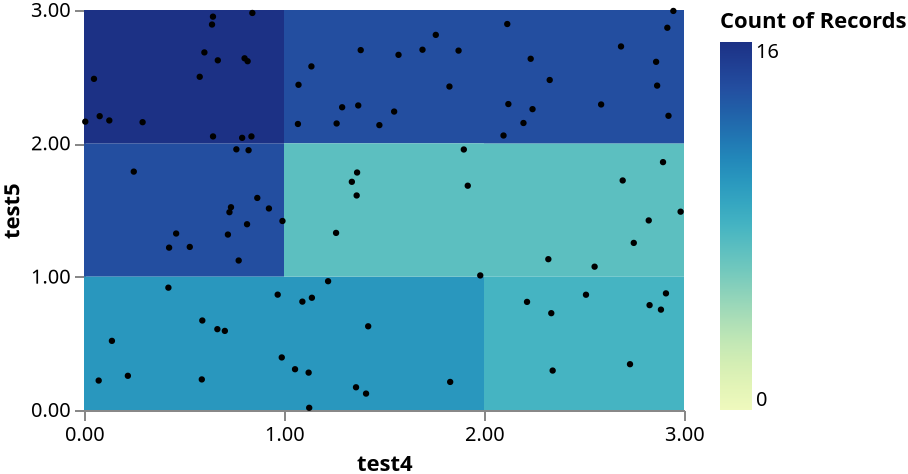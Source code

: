 {
   "$schema": "https://vega.github.io/schema/vega/v5.json",
   "width": 300,
   "height": 200,
   "signals": [
      {
         "name": "max_x_bins",
         "value": 4,
         "description": "Max number X bins",
         "bind": {
            "input": "range",
            "min": 1,
            "max": 100,
            "step": 1
         }
      },
      {
         "name": "max_y_bins",
         "value": 4,
         "description": "Max number Y bins",
         "bind": {
            "input": "range",
            "min": 1,
            "max": 100,
            "step": 1
         }
      },
      {
         "name": "x_name",
         "value": "test4"
      },
      {
         "name": "y_name",
         "value": "test5"
      }
   ],
   "data": [
      {
         "name": "points",
         "values": [
            {
               "test4": 0.8664690649697527,
               "test5": 1.5904874380883884
            },
            {
               "test4": 0.8417930930764828,
               "test5": 2.9777028085512462
            },
            {
               "test4": 0.6447880037231447,
               "test5": 2.950058754720282
            },
            {
               "test4": 2.9830295409679026,
               "test5": 1.4873242948167902
            },
            {
               "test4": 0.7042135110583099,
               "test5": 0.5932692204227227
            },
            {
               "test4": 1.8308997125279447,
               "test5": 0.21045082466236786
            },
            {
               "test4": 0.29298422286806913,
               "test5": 2.158580855815317
            },
            {
               "test4": 1.4102739299105793,
               "test5": 0.12303675677019665
            },
            {
               "test4": 2.6934663789048754,
               "test5": 1.721535084043977
            },
            {
               "test4": 1.139441404140149,
               "test5": 0.8418447965784163
            },
            {
               "test4": 0.21939037403444983,
               "test5": 0.25647187252168624
            },
            {
               "test4": 1.2631490212169985,
               "test5": 2.148905916439709
            },
            {
               "test4": 1.8990718022982414,
               "test5": 1.9537965840818623
            },
            {
               "test4": 0.6451760204002314,
               "test5": 2.0518088681438487
            },
            {
               "test4": 1.0696506825351544,
               "test5": 2.1451775315108783
            },
            {
               "test4": 0.12657025014148138,
               "test5": 2.171567568074236
            },
            {
               "test4": 2.827895989607024,
               "test5": 0.7863795817343414
            },
            {
               "test4": 1.1260055133645248,
               "test5": 0.016524908376419623
            },
            {
               "test4": 1.7589619037538036,
               "test5": 2.81338905156131
            },
            {
               "test4": 1.3392781731072096,
               "test5": 1.7113399911869784
            },
            {
               "test4": 0.4255432159086677,
               "test5": 1.2176877474633852
            },
            {
               "test4": 2.7300370272020023,
               "test5": 0.34348235350382816
            },
            {
               "test4": 0.5915086415695461,
               "test5": 0.6712333550927022
            },
            {
               "test4": 1.6924575918568017,
               "test5": 2.7020618540620776
            },
            {
               "test4": 0.8029054352549942,
               "test5": 2.6377859761354268
            },
            {
               "test4": 1.072520970588048,
               "test5": 2.4390578166680887
            },
            {
               "test4": 0.5288782761218727,
               "test5": 1.2230124495913597
            },
            {
               "test4": 0.9923028814560114,
               "test5": 1.4174976674489583
            },
            {
               "test4": 1.0918838551356023,
               "test5": 0.8127975171827653
            },
            {
               "test4": 0.5786135606034594,
               "test5": 2.4990160850979555
            },
            {
               "test4": 1.3711546130802557,
               "test5": 2.28411005295217
            },
            {
               "test4": 0.8181102649458958,
               "test5": 2.615869728647389
            },
            {
               "test4": 2.9224201584143774,
               "test5": 2.2065367556172975
            },
            {
               "test4": 1.3654703189266224,
               "test5": 1.7811547453726932
            },
            {
               "test4": 2.7488585186542425,
               "test5": 1.2532224203982123
            },
            {
               "test4": 0.601922783664491,
               "test5": 2.681902161449168
            },
            {
               "test4": 0.666840803902546,
               "test5": 0.606216069482281
            },
            {
               "test4": 0.7907624309570326,
               "test5": 2.041295861134346
            },
            {
               "test4": 1.2907319036497864,
               "test5": 2.2705699314656353
            },
            {
               "test4": 0.6401057504441613,
               "test5": 2.891080318355459
            },
            {
               "test4": 1.8727673254859756,
               "test5": 2.6953823782034014
            },
            {
               "test4": 0.4219682694731175,
               "test5": 0.9175087657354574
            },
            {
               "test4": 0.8228271947454912,
               "test5": 1.9483504208937967
            },
            {
               "test4": 2.884733055055867,
               "test5": 0.7527188776836543
            },
            {
               "test4": 1.1231262592915248,
               "test5": 0.2803625404814867
            },
            {
               "test4": 2.6850595241616366,
               "test5": 2.7265930739433517
            },
            {
               "test4": 0.13960616858046704,
               "test5": 0.5184963731080634
            },
            {
               "test4": 2.8657427245068954,
               "test5": 2.432886859683083
            },
            {
               "test4": 2.242616451191,
               "test5": 2.2563977839198897
            },
            {
               "test4": 0.9684684671289207,
               "test5": 0.8651676350713489
            },
            {
               "test4": 1.3601364122612623,
               "test5": 0.1704207637176921
            },
            {
               "test4": 2.823669203381043,
               "test5": 1.4217876123553619
            },
            {
               "test4": 0.7733972100971084,
               "test5": 1.1211745866693892
            },
            {
               "test4": 2.916678439902519,
               "test5": 2.8668379063334815
            },
            {
               "test4": 0.4607256203559976,
               "test5": 1.3235870213559853
            },
            {
               "test4": 1.137023013604243,
               "test5": 2.576978789690692
            },
            {
               "test4": 1.9813004105420897,
               "test5": 1.009258294392007
            },
            {
               "test4": 2.585664809186132,
               "test5": 2.2915156567254567
            },
            {
               "test4": 2.9468017321072644,
               "test5": 2.9929302736327106
            },
            {
               "test4": 0.07845593781827775,
               "test5": 2.203752992433253
            },
            {
               "test4": 1.3835405625605182,
               "test5": 2.6991662968510957
            },
            {
               "test4": 0.5890051457876584,
               "test5": 0.22930444055172605
            },
            {
               "test4": 1.2204475279014333,
               "test5": 0.9658748777808576
            },
            {
               "test4": 2.116320019096803,
               "test5": 2.894847148200067
            },
            {
               "test4": 2.8951136642314252,
               "test5": 1.8590284521984382
            },
            {
               "test4": 0.9888209776631802,
               "test5": 0.3941585453067681
            },
            {
               "test4": 1.476918151959207,
               "test5": 2.1364763288624693
            },
            {
               "test4": 1.9188269305558705,
               "test5": 1.6821780779853541
            },
            {
               "test4": 0.04987967353511058,
               "test5": 2.4836542103570456
            },
            {
               "test4": 2.1973326126194546,
               "test5": 2.1524586694198273
            },
            {
               "test4": 2.121799257738498,
               "test5": 2.2945347490499537
            },
            {
               "test4": 1.5507280783152884,
               "test5": 2.238331688324412
            },
            {
               "test4": 1.5725791398030533,
               "test5": 2.6636856715851414
            },
            {
               "test4": 1.3633224842976266,
               "test5": 1.6089657264775368
            },
            {
               "test4": 2.328533969618821,
               "test5": 2.4750389478778487
            },
            {
               "test4": 2.5530340053609137,
               "test5": 1.0748839869176816
            },
            {
               "test4": 1.055201588977492,
               "test5": 0.3058125568312301
            },
            {
               "test4": 2.860549576905471,
               "test5": 2.6112489855771024
            },
            {
               "test4": 0.7195448832680549,
               "test5": 1.3157676103326956
            },
            {
               "test4": 0.24888599577548254,
               "test5": 1.7879187908760579
            },
            {
               "test4": 1.4209233387618632,
               "test5": 0.6277783127314884
            },
            {
               "test4": 0.7618431883636191,
               "test5": 1.9550288054466411
            },
            {
               "test4": 0.9246303682721094,
               "test5": 1.5114954481664191
            },
            {
               "test4": 2.50993800121491,
               "test5": 0.8644354573503296
            },
            {
               "test4": 2.336412903513777,
               "test5": 0.7261635015404846
            },
            {
               "test4": 0.6690445997395971,
               "test5": 2.6225764813983
            },
            {
               "test4": 0.006351485364444076,
               "test5": 2.1626843335930412
            },
            {
               "test4": 0.7349136306056752,
               "test5": 1.520749470549845
            },
            {
               "test4": 1.8272129710397325,
               "test5": 2.425985564546404
            },
            {
               "test4": 0.727212253489813,
               "test5": 1.4835530513313624
            },
            {
               "test4": 1.2603681658084216,
               "test5": 1.3282538668871293
            },
            {
               "test4": 2.3432852065058327,
               "test5": 0.29575135504584626
            },
            {
               "test4": 0.07341001487980703,
               "test5": 0.2208771764178008
            },
            {
               "test4": 2.0976110704044424,
               "test5": 2.0587084091772674
            },
            {
               "test4": 2.2151583121531324,
               "test5": 0.8108624830953617
            },
            {
               "test4": 0.8152396734771623,
               "test5": 1.39325250958832
            },
            {
               "test4": 2.9097883282349812,
               "test5": 0.8747325698124992
            },
            {
               "test4": 2.233425043800268,
               "test5": 2.6341093289106663
            },
            {
               "test4": 2.3217069871677607,
               "test5": 1.1310924443839587
            },
            {
               "test4": 0.8371531182134472,
               "test5": 2.0519266314801885
            }
         ]
      },
      {
         "name": "heatmap_bins",
         "source": "points",
         "transform": [
            {
               "type": "extent",
               "field": {
                  "signal": "x_name"
               },
               "signal": "x_extent"
            },
            {
               "type": "bin",
               "field": {
                  "signal": "x_name"
               },
               "as": [
                  "x_start",
                  "x_end"
               ],
               "signal": "x_bins",
               "extent": {
                  "signal": "x_extent"
               },
               "maxbins": {
                  "signal": "max_x_bins"
               }
            },
            {
               "type": "extent",
               "field": {
                  "signal": "y_name"
               },
               "signal": "y_extent"
            },
            {
               "type": "bin",
               "field": {
                  "signal": "y_name"
               },
               "as": [
                  "y_start",
                  "y_end"
               ],
               "signal": "y_bins",
               "extent": {
                  "signal": "y_extent"
               },
               "maxbins": {
                  "signal": "max_y_bins"
               }
            },
            {
               "type": "aggregate",
               "groupby": [
                  "x_start",
                  "x_end",
                  "y_start",
                  "y_end"
               ],
               "ops": [
                  "count"
               ],
               "as": [
                  "__count"
               ]
            }
         ]
      }
   ],
   "marks": [
      {
         "name": "marks",
         "type": "rect",
         "style": [
            "rect"
         ],
         "from": {
            "data": "heatmap_bins"
         },
         "encode": {
            "update": {
               "fill": {
                  "scale": "color",
                  "field": "__count"
               },
               "x2": {
                  "scale": "x",
                  "field": "x_start"
               },
               "x": {
                  "scale": "x",
                  "field": "x_end"
               },
               "y2": {
                  "scale": "y",
                  "field": "y_start"
               },
               "y": {
                  "scale": "y",
                  "field": "y_end"
               }
            }
         }
      },
      {
         "type": "symbol",
         "from": {
            "data": "points"
         },
         "encode": {
            "enter": {
               "fillOpacity": {
                  "value": 1
               },
               "fill": {
                  "value": "black"
               }
            },
            "update": {
               "x": {
                  "scale": "x",
                  "field": {
                     "signal": "x_name"
                  }
               },
               "y": {
                  "scale": "y",
                  "field": {
                     "signal": "y_name"
                  }
               },
               "size": {
                  "value": 10
               }
            }
         }
      }
   ],
   "scales": [
      {
         "name": "x",
         "type": "linear",
         "domain": {
            "signal": "[x_bins.start, x_bins.stop]"
         },
         "range": [
            0,
            {
               "signal": "width"
            }
         ],
         "bins": {
            "signal": "x_bins"
         },
         "zero": false
      },
      {
         "name": "y",
         "type": "linear",
         "domain": {
            "signal": "[y_bins.start, y_bins.stop]"
         },
         "range": [
            {
               "signal": "height"
            },
            0
         ],
         "bins": {
            "signal": "y_bins"
         },
         "zero": false
      },
      {
         "name": "color",
         "type": "linear",
         "domain": {
            "data": "heatmap_bins",
            "field": "__count"
         },
         "range": "heatmap",
         "interpolate": "hcl",
         "zero": true
      }
   ],
   "axes": [
      {
         "scale": "x",
         "orient": "bottom",
         "title": {
            "signal": "x_name"
         },
         "labelOverlap": true,
         "tickCount": {
            "signal": "ceil(width/3)"
         }
      },
      {
         "scale": "y",
         "orient": "left",
         "title": {
            "signal": "y_name"
         },
         "labelOverlap": true,
         "tickCount": {
            "signal": "ceil(height/3)"
         }
      }
   ],
   "legends": [
      {
         "fill": "color",
         "gradientLength": {
            "signal": "height - 16"
         },
         "title": "Count of Records"
      }
   ]
}